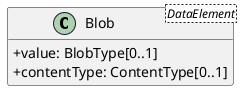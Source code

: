 @startuml
skinparam classAttributeIconSize 0
hide methods

class Blob<DataElement> {
  +value: BlobType[0..1]
  +contentType: ContentType[0..1]
}
@enduml